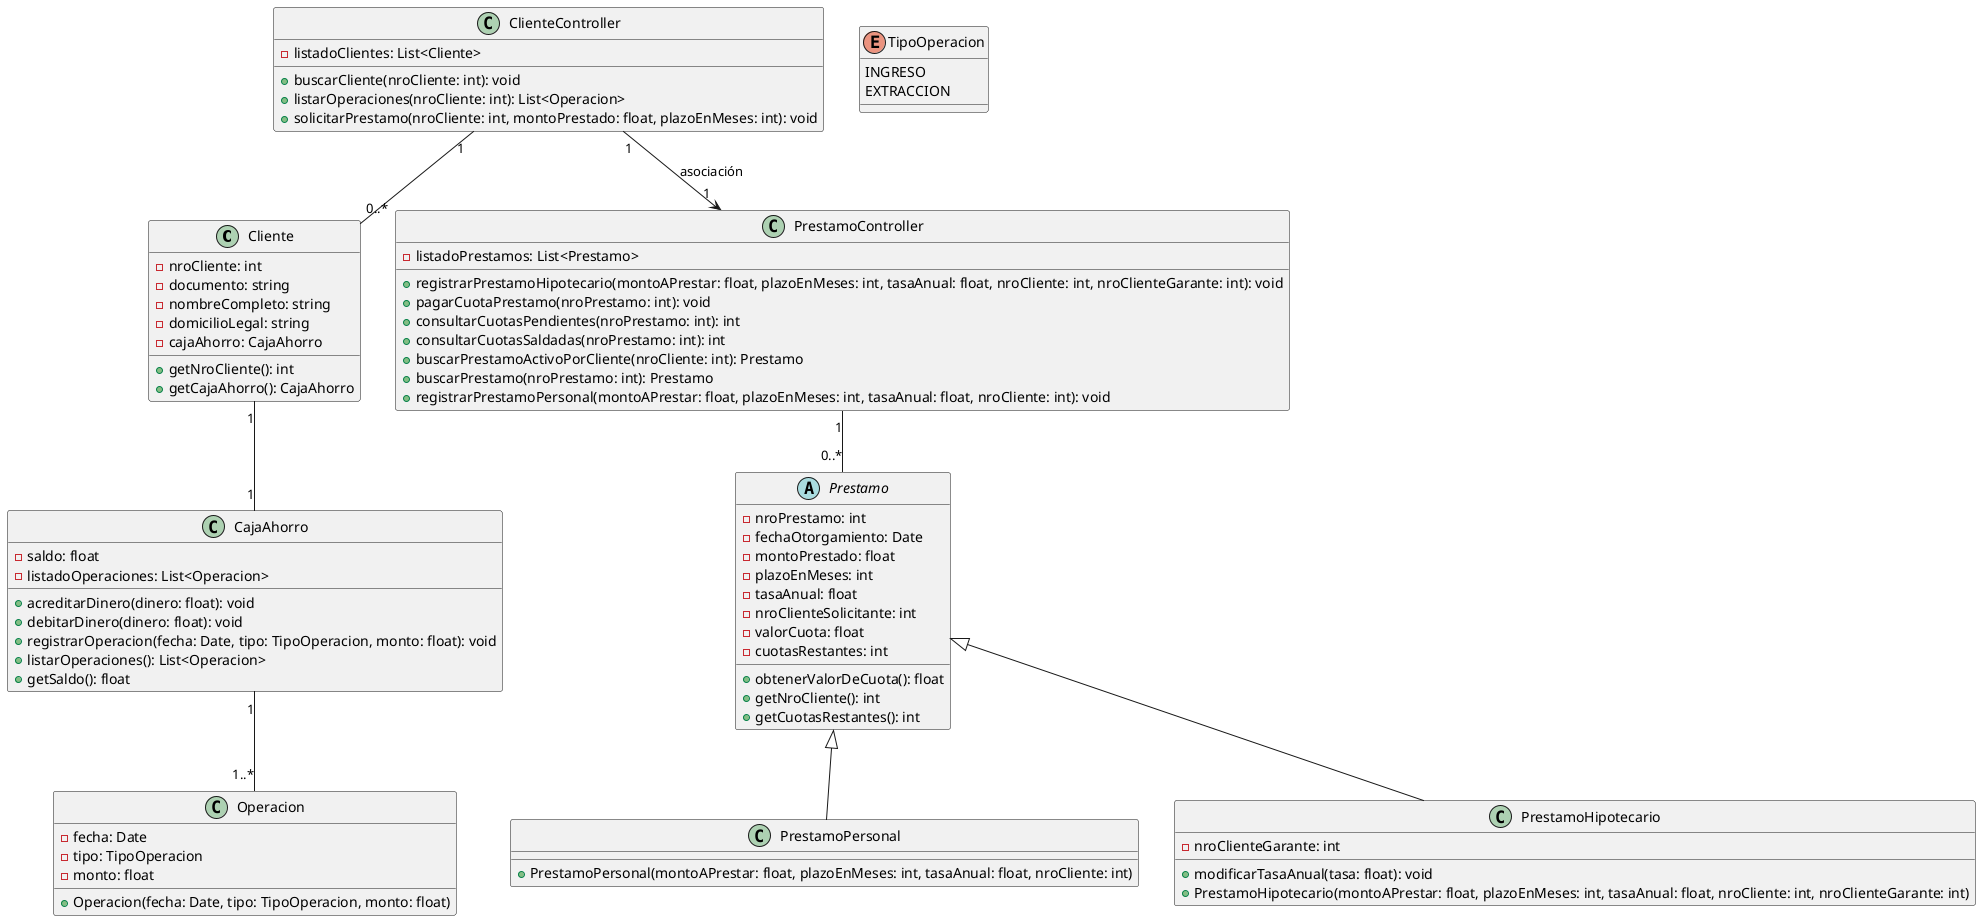@startuml
  ' Diagrama de clases - Banco Gestión de Préstamos

  class Cliente {
    -nroCliente: int
    -documento: string
    -nombreCompleto: string
    -domicilioLegal: string
    -cajaAhorro: CajaAhorro
    +getNroCliente(): int
    +getCajaAhorro(): CajaAhorro
  }

  class CajaAhorro {
    -saldo: float
    -listadoOperaciones: List<Operacion>
    +acreditarDinero(dinero: float): void
    +debitarDinero(dinero: float): void
    +registrarOperacion(fecha: Date, tipo: TipoOperacion, monto: float): void
    +listarOperaciones(): List<Operacion>
    +getSaldo(): float
  }

  class Operacion {
    -fecha: Date
    -tipo: TipoOperacion
    -monto: float
    +Operacion(fecha: Date, tipo: TipoOperacion, monto: float)
  }

  enum TipoOperacion {
    INGRESO
    EXTRACCION
  }

  abstract class Prestamo {
    -nroPrestamo: int
    -fechaOtorgamiento: Date
    -montoPrestado: float
    -plazoEnMeses: int
    -tasaAnual: float
    -nroClienteSolicitante: int
    -valorCuota: float
    -cuotasRestantes: int
    +obtenerValorDeCuota(): float
    +getNroCliente(): int
    +getCuotasRestantes(): int
  }

  class PrestamoPersonal {
    +PrestamoPersonal(montoAPrestar: float, plazoEnMeses: int, tasaAnual: float, nroCliente: int)
  }

  class PrestamoHipotecario {
    -nroClienteGarante: int
    +modificarTasaAnual(tasa: float): void
    +PrestamoHipotecario(montoAPrestar: float, plazoEnMeses: int, tasaAnual: float, nroCliente: int, nroClienteGarante: int)
  }

  class ClienteController {
    -listadoClientes: List<Cliente>
    +buscarCliente(nroCliente: int): void
    +listarOperaciones(nroCliente: int): List<Operacion>
    +solicitarPrestamo(nroCliente: int, montoPrestado: float, plazoEnMeses: int): void
  }

  class PrestamoController {
    -listadoPrestamos: List<Prestamo>
    +registrarPrestamoHipotecario(montoAPrestar: float, plazoEnMeses: int, tasaAnual: float, nroCliente: int, nroClienteGarante: int): void
    +pagarCuotaPrestamo(nroPrestamo: int): void
    +consultarCuotasPendientes(nroPrestamo: int): int
    +consultarCuotasSaldadas(nroPrestamo: int): int
    +buscarPrestamoActivoPorCliente(nroCliente: int): Prestamo
    +buscarPrestamo(nroPrestamo: int): Prestamo
    +registrarPrestamoPersonal(montoAPrestar: float, plazoEnMeses: int, tasaAnual: float, nroCliente: int): void
  }

  ' Relaciones y multiplicidades
  Cliente "1" -- "1" CajaAhorro
  ClienteController "1" -- "0..*" Cliente
  CajaAhorro "1" -- "1..*" Operacion
  PrestamoController "1" -- "0..*" Prestamo
  Prestamo <|-- PrestamoPersonal
  Prestamo <|-- PrestamoHipotecario

  ' Asociación débil entre controllers
  ClienteController "1" --> "1" PrestamoController : asociación

  @enduml